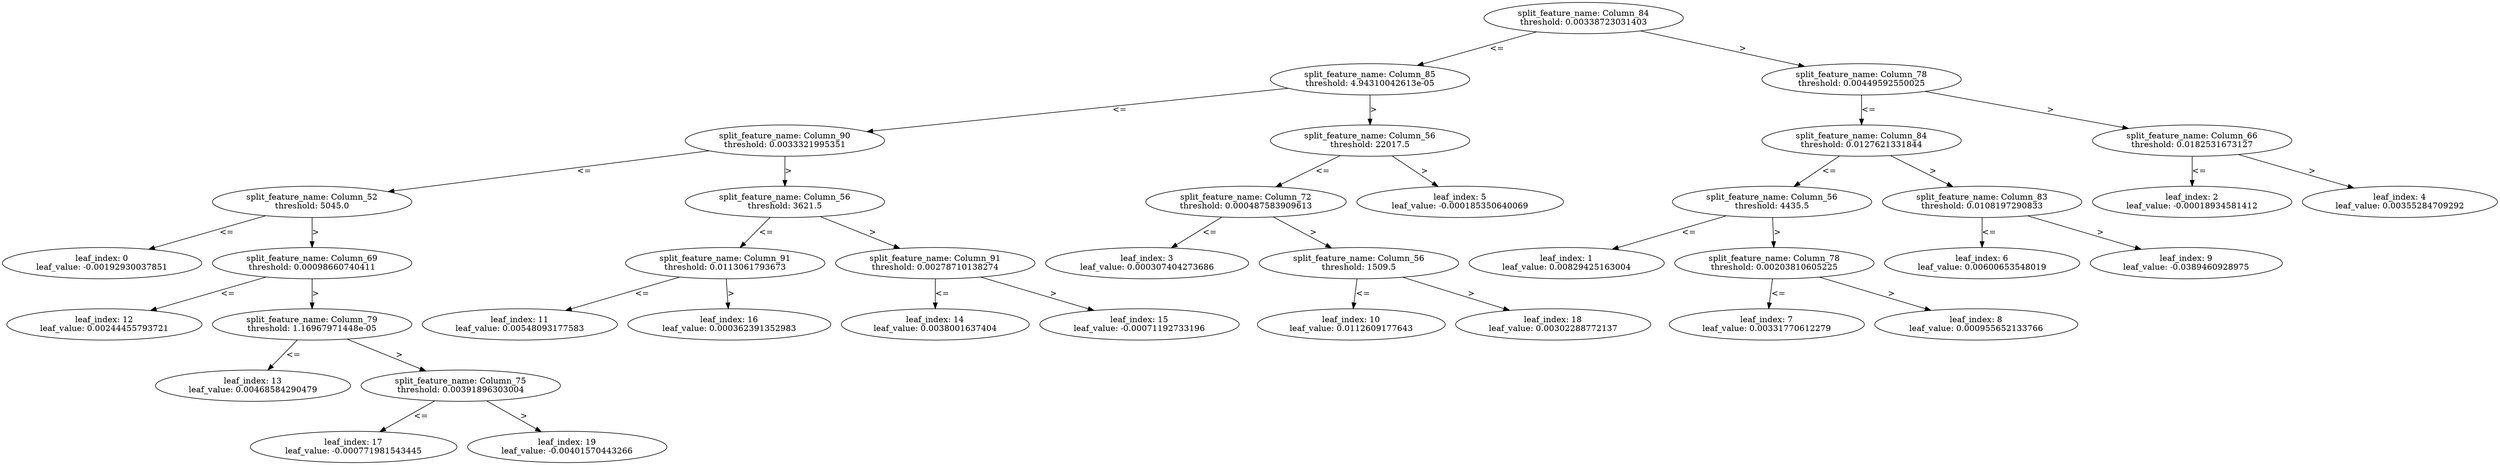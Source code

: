 digraph Tree71 {
	split0 [label="split_feature_name: Column_84\nthreshold: 0.00338723031403"]
	split2 [label="split_feature_name: Column_85\nthreshold: 4.94310042613e-05"]
	split10 [label="split_feature_name: Column_90\nthreshold: 0.0033321995351"]
	split11 [label="split_feature_name: Column_52\nthreshold: 5045.0"]
	leaf0 [label="leaf_index: 0\nleaf_value: -0.00192930037851"]
	split11 -> leaf0 [label="<="]
	split12 [label="split_feature_name: Column_69\nthreshold: 0.00098660740411"]
	leaf12 [label="leaf_index: 12\nleaf_value: 0.00244455793721"]
	split12 -> leaf12 [label="<="]
	split16 [label="split_feature_name: Column_79\nthreshold: 1.16967971448e-05"]
	leaf13 [label="leaf_index: 13\nleaf_value: 0.00468584290479"]
	split16 -> leaf13 [label="<="]
	split18 [label="split_feature_name: Column_75\nthreshold: 0.00391896303004"]
	leaf17 [label="leaf_index: 17\nleaf_value: -0.000771981543445"]
	split18 -> leaf17 [label="<="]
	leaf19 [label="leaf_index: 19\nleaf_value: -0.00401570443266"]
	split18 -> leaf19 [label=">"]
	split16 -> split18 [label=">"]
	split12 -> split16 [label=">"]
	split11 -> split12 [label=">"]
	split10 -> split11 [label="<="]
	split13 [label="split_feature_name: Column_56\nthreshold: 3621.5"]
	split15 [label="split_feature_name: Column_91\nthreshold: 0.0113061793673"]
	leaf11 [label="leaf_index: 11\nleaf_value: 0.00548093177583"]
	split15 -> leaf11 [label="<="]
	leaf16 [label="leaf_index: 16\nleaf_value: 0.000362391352983"]
	split15 -> leaf16 [label=">"]
	split13 -> split15 [label="<="]
	split14 [label="split_feature_name: Column_91\nthreshold: 0.00278710138274"]
	leaf14 [label="leaf_index: 14\nleaf_value: 0.0038001637404"]
	split14 -> leaf14 [label="<="]
	leaf15 [label="leaf_index: 15\nleaf_value: -0.00071192733196"]
	split14 -> leaf15 [label=">"]
	split13 -> split14 [label=">"]
	split10 -> split13 [label=">"]
	split2 -> split10 [label="<="]
	split4 [label="split_feature_name: Column_56\nthreshold: 22017.5"]
	split9 [label="split_feature_name: Column_72\nthreshold: 0.000487583909613"]
	leaf3 [label="leaf_index: 3\nleaf_value: 0.000307404273686"]
	split9 -> leaf3 [label="<="]
	split17 [label="split_feature_name: Column_56\nthreshold: 1509.5"]
	leaf10 [label="leaf_index: 10\nleaf_value: 0.0112609177643"]
	split17 -> leaf10 [label="<="]
	leaf18 [label="leaf_index: 18\nleaf_value: 0.00302288772137"]
	split17 -> leaf18 [label=">"]
	split9 -> split17 [label=">"]
	split4 -> split9 [label="<="]
	leaf5 [label="leaf_index: 5\nleaf_value: -0.000185350640069"]
	split4 -> leaf5 [label=">"]
	split2 -> split4 [label=">"]
	split0 -> split2 [label="<="]
	split1 [label="split_feature_name: Column_78\nthreshold: 0.00449592550025"]
	split5 [label="split_feature_name: Column_84\nthreshold: 0.0127621331844"]
	split6 [label="split_feature_name: Column_56\nthreshold: 4435.5"]
	leaf1 [label="leaf_index: 1\nleaf_value: 0.00829425163004"]
	split6 -> leaf1 [label="<="]
	split7 [label="split_feature_name: Column_78\nthreshold: 0.00203810605225"]
	leaf7 [label="leaf_index: 7\nleaf_value: 0.00331770612279"]
	split7 -> leaf7 [label="<="]
	leaf8 [label="leaf_index: 8\nleaf_value: 0.000955652133766"]
	split7 -> leaf8 [label=">"]
	split6 -> split7 [label=">"]
	split5 -> split6 [label="<="]
	split8 [label="split_feature_name: Column_83\nthreshold: 0.0108197290833"]
	leaf6 [label="leaf_index: 6\nleaf_value: 0.00600653548019"]
	split8 -> leaf6 [label="<="]
	leaf9 [label="leaf_index: 9\nleaf_value: -0.0389460928975"]
	split8 -> leaf9 [label=">"]
	split5 -> split8 [label=">"]
	split1 -> split5 [label="<="]
	split3 [label="split_feature_name: Column_66\nthreshold: 0.0182531673127"]
	leaf2 [label="leaf_index: 2\nleaf_value: -0.00018934581412"]
	split3 -> leaf2 [label="<="]
	leaf4 [label="leaf_index: 4\nleaf_value: 0.00355284709292"]
	split3 -> leaf4 [label=">"]
	split1 -> split3 [label=">"]
	split0 -> split1 [label=">"]
}
